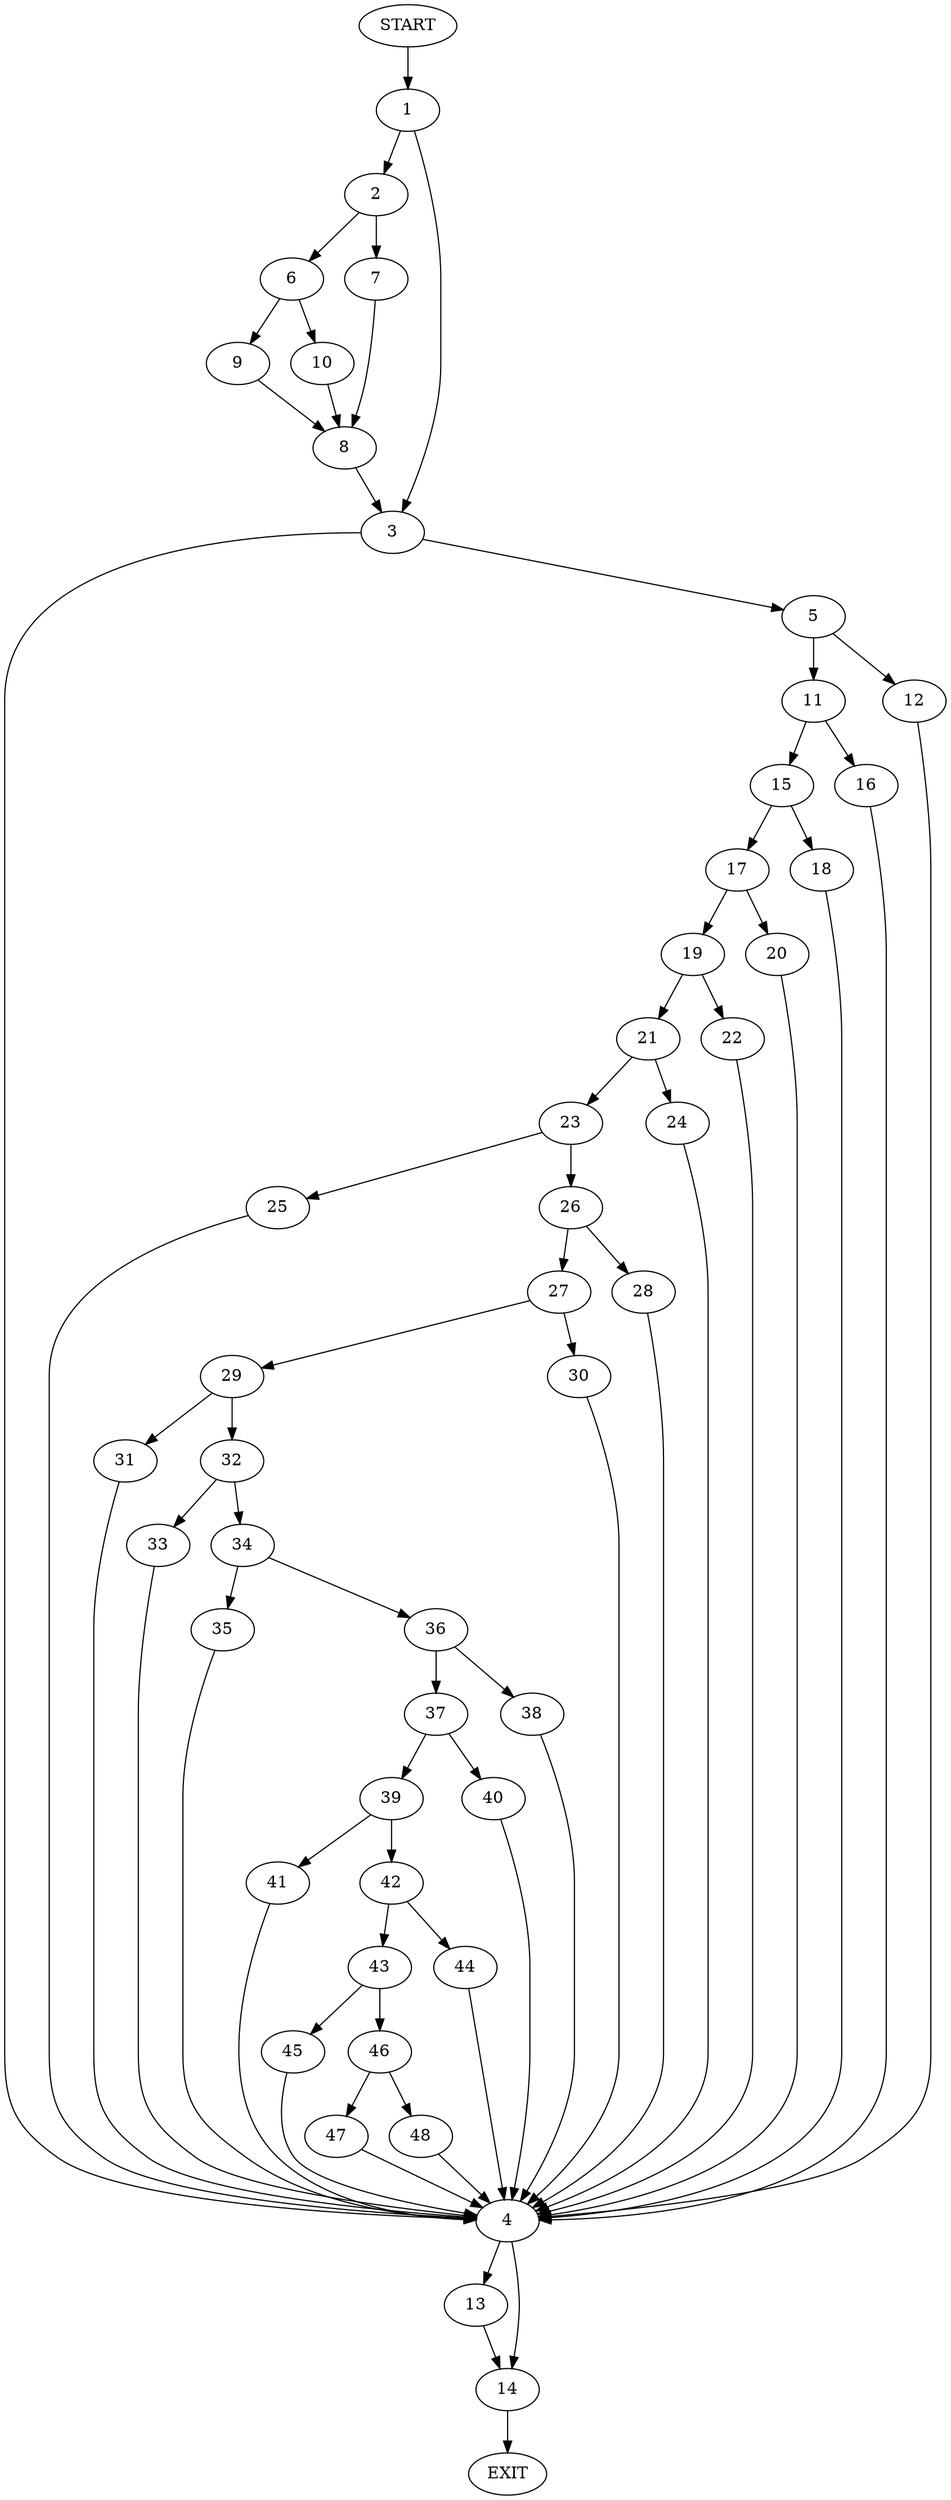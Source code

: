 digraph {
0 [label="START"]
49 [label="EXIT"]
0 -> 1
1 -> 2
1 -> 3
3 -> 4
3 -> 5
2 -> 6
2 -> 7
7 -> 8
6 -> 9
6 -> 10
8 -> 3
10 -> 8
9 -> 8
5 -> 11
5 -> 12
4 -> 13
4 -> 14
12 -> 4
11 -> 15
11 -> 16
15 -> 17
15 -> 18
16 -> 4
18 -> 4
17 -> 19
17 -> 20
19 -> 21
19 -> 22
20 -> 4
21 -> 23
21 -> 24
22 -> 4
24 -> 4
23 -> 25
23 -> 26
26 -> 27
26 -> 28
25 -> 4
28 -> 4
27 -> 29
27 -> 30
30 -> 4
29 -> 31
29 -> 32
32 -> 33
32 -> 34
31 -> 4
34 -> 35
34 -> 36
33 -> 4
36 -> 37
36 -> 38
35 -> 4
38 -> 4
37 -> 39
37 -> 40
40 -> 4
39 -> 41
39 -> 42
41 -> 4
42 -> 43
42 -> 44
43 -> 45
43 -> 46
44 -> 4
45 -> 4
46 -> 47
46 -> 48
47 -> 4
48 -> 4
13 -> 14
14 -> 49
}
